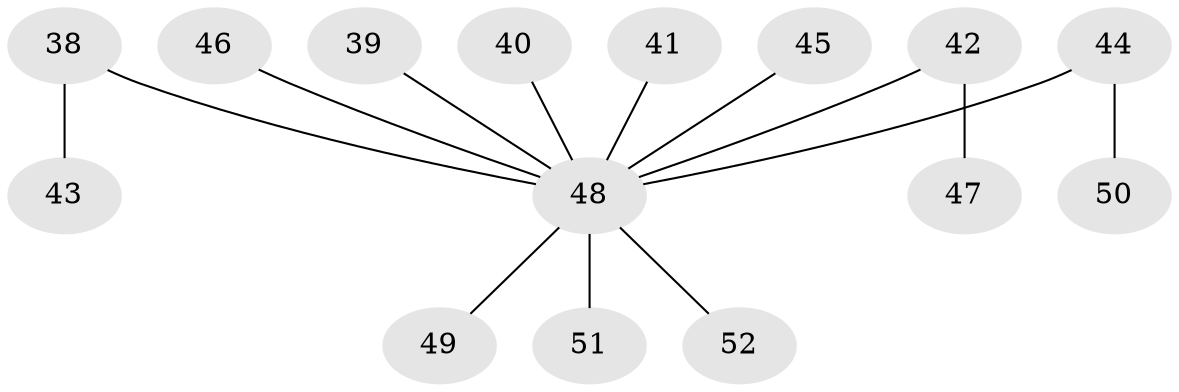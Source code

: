 // original degree distribution, {6: 0.038461538461538464, 3: 0.15384615384615385, 4: 0.07692307692307693, 1: 0.5, 2: 0.23076923076923078}
// Generated by graph-tools (version 1.1) at 2025/55/03/04/25 21:55:52]
// undirected, 15 vertices, 14 edges
graph export_dot {
graph [start="1"]
  node [color=gray90,style=filled];
  38;
  39;
  40 [super="+33"];
  41;
  42 [super="+29"];
  43;
  44;
  45;
  46;
  47;
  48 [super="+35+24+31+36+37"];
  49;
  50;
  51;
  52;
  38 -- 43;
  38 -- 48;
  39 -- 48;
  40 -- 48;
  41 -- 48;
  42 -- 47;
  42 -- 48;
  44 -- 50;
  44 -- 48;
  45 -- 48;
  46 -- 48;
  48 -- 52;
  48 -- 49;
  48 -- 51;
}
